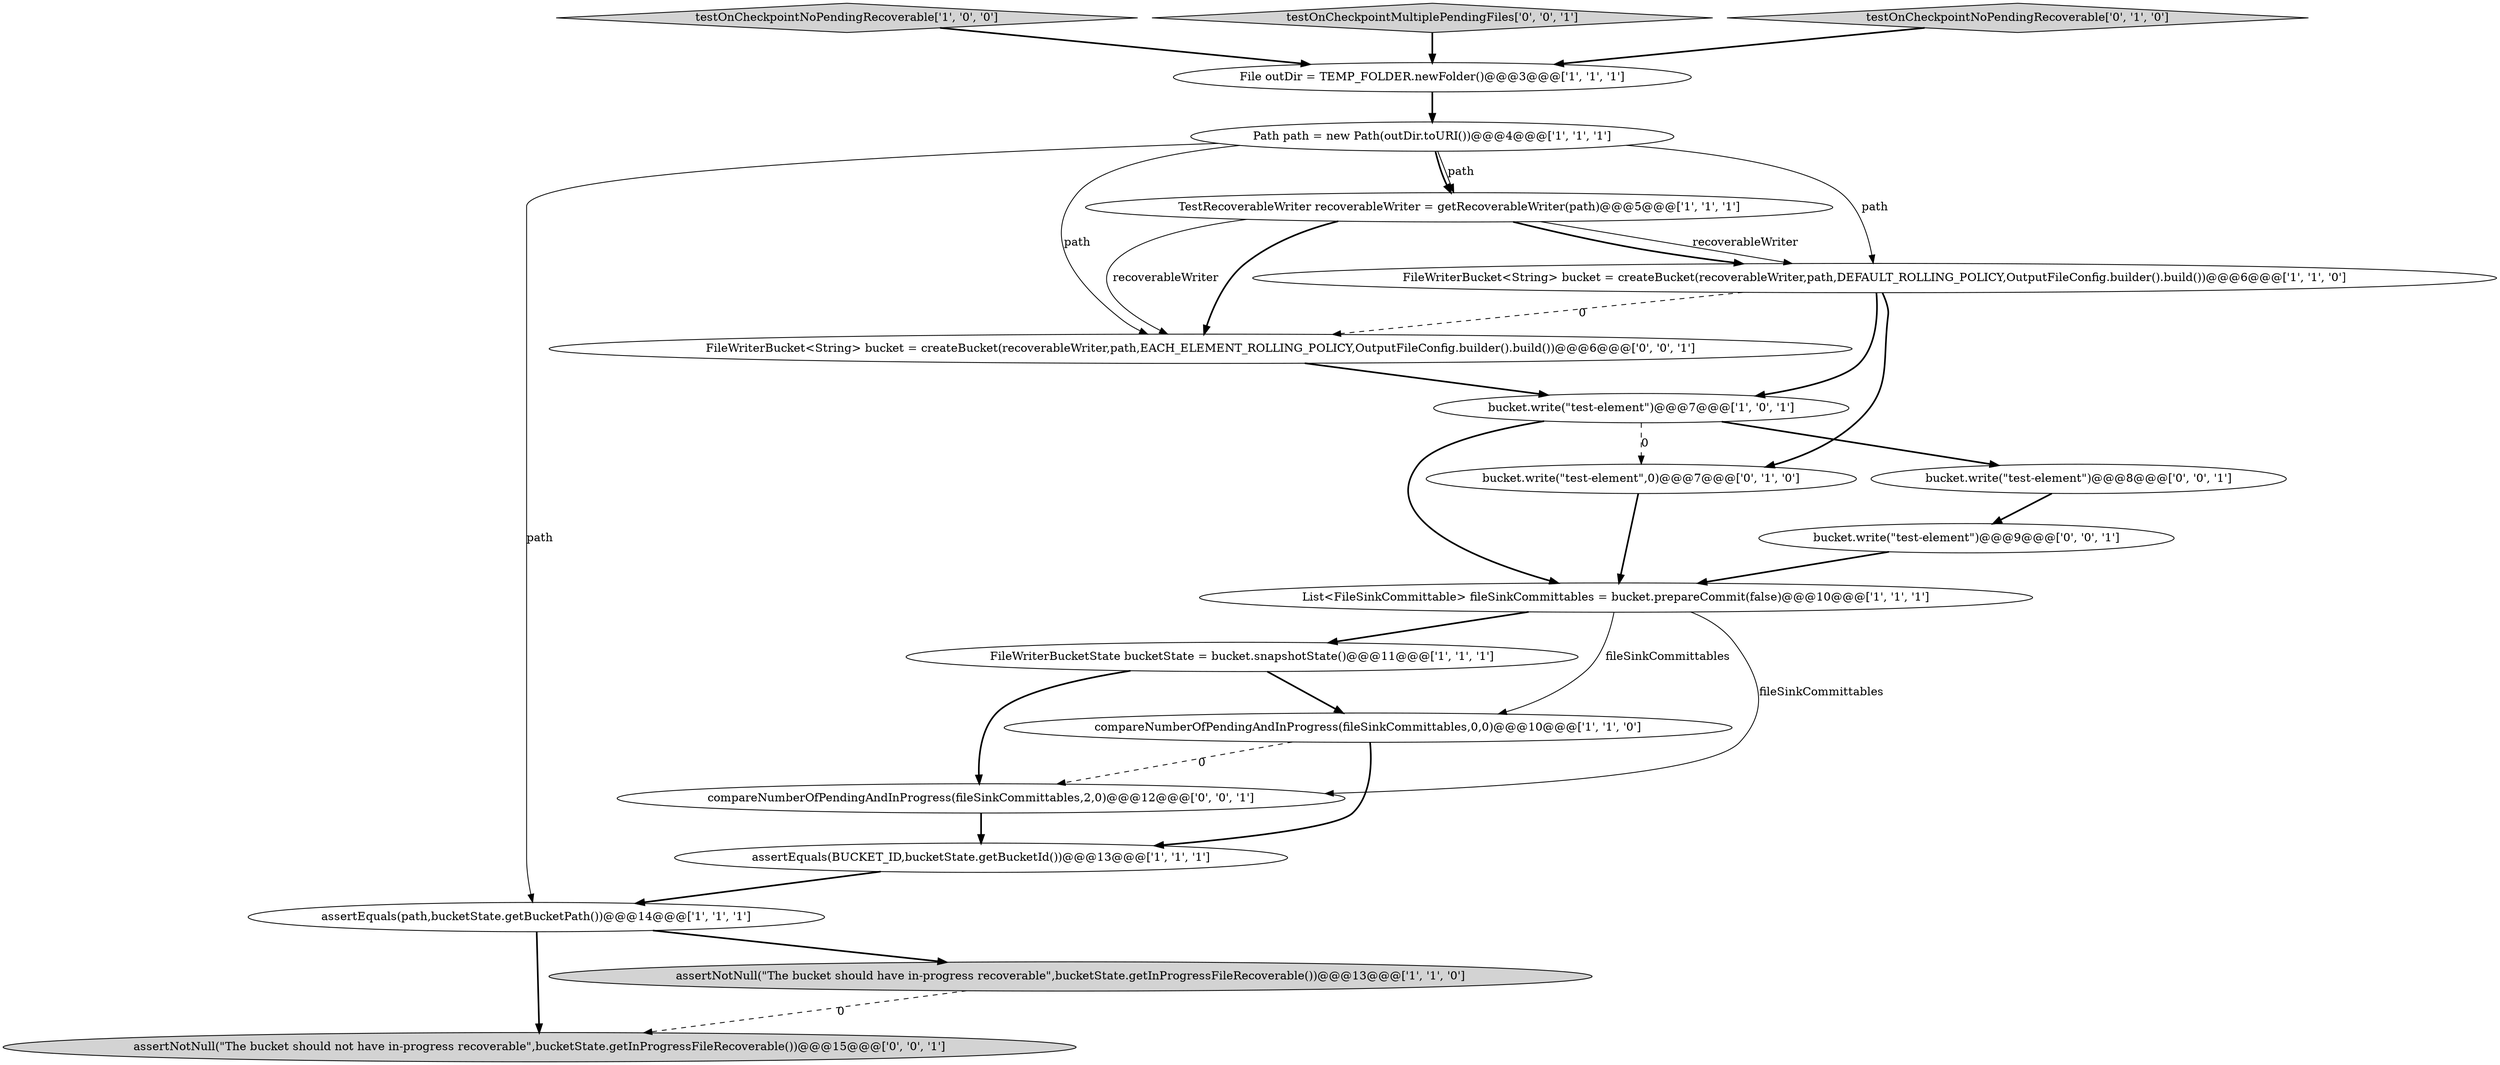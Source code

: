 digraph {
5 [style = filled, label = "bucket.write(\"test-element\")@@@7@@@['1', '0', '1']", fillcolor = white, shape = ellipse image = "AAA0AAABBB1BBB"];
13 [style = filled, label = "bucket.write(\"test-element\",0)@@@7@@@['0', '1', '0']", fillcolor = white, shape = ellipse image = "AAA1AAABBB2BBB"];
7 [style = filled, label = "Path path = new Path(outDir.toURI())@@@4@@@['1', '1', '1']", fillcolor = white, shape = ellipse image = "AAA0AAABBB1BBB"];
8 [style = filled, label = "assertEquals(path,bucketState.getBucketPath())@@@14@@@['1', '1', '1']", fillcolor = white, shape = ellipse image = "AAA0AAABBB1BBB"];
2 [style = filled, label = "TestRecoverableWriter recoverableWriter = getRecoverableWriter(path)@@@5@@@['1', '1', '1']", fillcolor = white, shape = ellipse image = "AAA0AAABBB1BBB"];
4 [style = filled, label = "List<FileSinkCommittable> fileSinkCommittables = bucket.prepareCommit(false)@@@10@@@['1', '1', '1']", fillcolor = white, shape = ellipse image = "AAA0AAABBB1BBB"];
18 [style = filled, label = "bucket.write(\"test-element\")@@@8@@@['0', '0', '1']", fillcolor = white, shape = ellipse image = "AAA0AAABBB3BBB"];
0 [style = filled, label = "compareNumberOfPendingAndInProgress(fileSinkCommittables,0,0)@@@10@@@['1', '1', '0']", fillcolor = white, shape = ellipse image = "AAA0AAABBB1BBB"];
15 [style = filled, label = "compareNumberOfPendingAndInProgress(fileSinkCommittables,2,0)@@@12@@@['0', '0', '1']", fillcolor = white, shape = ellipse image = "AAA0AAABBB3BBB"];
17 [style = filled, label = "assertNotNull(\"The bucket should not have in-progress recoverable\",bucketState.getInProgressFileRecoverable())@@@15@@@['0', '0', '1']", fillcolor = lightgray, shape = ellipse image = "AAA0AAABBB3BBB"];
10 [style = filled, label = "testOnCheckpointNoPendingRecoverable['1', '0', '0']", fillcolor = lightgray, shape = diamond image = "AAA0AAABBB1BBB"];
14 [style = filled, label = "testOnCheckpointMultiplePendingFiles['0', '0', '1']", fillcolor = lightgray, shape = diamond image = "AAA0AAABBB3BBB"];
1 [style = filled, label = "File outDir = TEMP_FOLDER.newFolder()@@@3@@@['1', '1', '1']", fillcolor = white, shape = ellipse image = "AAA0AAABBB1BBB"];
6 [style = filled, label = "FileWriterBucketState bucketState = bucket.snapshotState()@@@11@@@['1', '1', '1']", fillcolor = white, shape = ellipse image = "AAA0AAABBB1BBB"];
9 [style = filled, label = "assertNotNull(\"The bucket should have in-progress recoverable\",bucketState.getInProgressFileRecoverable())@@@13@@@['1', '1', '0']", fillcolor = lightgray, shape = ellipse image = "AAA0AAABBB1BBB"];
11 [style = filled, label = "assertEquals(BUCKET_ID,bucketState.getBucketId())@@@13@@@['1', '1', '1']", fillcolor = white, shape = ellipse image = "AAA0AAABBB1BBB"];
16 [style = filled, label = "bucket.write(\"test-element\")@@@9@@@['0', '0', '1']", fillcolor = white, shape = ellipse image = "AAA0AAABBB3BBB"];
19 [style = filled, label = "FileWriterBucket<String> bucket = createBucket(recoverableWriter,path,EACH_ELEMENT_ROLLING_POLICY,OutputFileConfig.builder().build())@@@6@@@['0', '0', '1']", fillcolor = white, shape = ellipse image = "AAA0AAABBB3BBB"];
12 [style = filled, label = "testOnCheckpointNoPendingRecoverable['0', '1', '0']", fillcolor = lightgray, shape = diamond image = "AAA0AAABBB2BBB"];
3 [style = filled, label = "FileWriterBucket<String> bucket = createBucket(recoverableWriter,path,DEFAULT_ROLLING_POLICY,OutputFileConfig.builder().build())@@@6@@@['1', '1', '0']", fillcolor = white, shape = ellipse image = "AAA0AAABBB1BBB"];
3->19 [style = dashed, label="0"];
2->3 [style = solid, label="recoverableWriter"];
4->6 [style = bold, label=""];
7->8 [style = solid, label="path"];
4->0 [style = solid, label="fileSinkCommittables"];
5->13 [style = dashed, label="0"];
8->9 [style = bold, label=""];
13->4 [style = bold, label=""];
16->4 [style = bold, label=""];
19->5 [style = bold, label=""];
6->15 [style = bold, label=""];
6->0 [style = bold, label=""];
12->1 [style = bold, label=""];
9->17 [style = dashed, label="0"];
8->17 [style = bold, label=""];
0->11 [style = bold, label=""];
3->13 [style = bold, label=""];
3->5 [style = bold, label=""];
5->4 [style = bold, label=""];
2->3 [style = bold, label=""];
14->1 [style = bold, label=""];
10->1 [style = bold, label=""];
2->19 [style = bold, label=""];
15->11 [style = bold, label=""];
11->8 [style = bold, label=""];
7->19 [style = solid, label="path"];
18->16 [style = bold, label=""];
2->19 [style = solid, label="recoverableWriter"];
5->18 [style = bold, label=""];
0->15 [style = dashed, label="0"];
1->7 [style = bold, label=""];
7->2 [style = solid, label="path"];
7->3 [style = solid, label="path"];
4->15 [style = solid, label="fileSinkCommittables"];
7->2 [style = bold, label=""];
}
